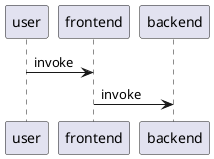 
     ┌────┐          ┌────────┐          ┌───────┐
     │user│          │frontend│          │backend│
     └─┬──┘          └───┬────┘          └───┬───┘
       │      invoke     │                   │
       │ ────────────────>                   │
       │                 │                   │
       │                 │      invoke       │
       │                 │ ─────────────────>│
     ┌─┴──┐          ┌───┴────┐          ┌───┴───┐
     │user│          │frontend│          │backend│
     └────┘          └────────┘          └───────┘

@startuml
user -> frontend : invoke
frontend -> backend : invoke
@enduml
